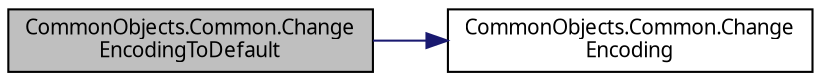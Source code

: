 digraph "CommonObjects.Common.ChangeEncodingToDefault"
{
  edge [fontname="FreeSans.ttf",fontsize="10",labelfontname="FreeSans.ttf",labelfontsize="10"];
  node [fontname="FreeSans.ttf",fontsize="10",shape=record];
  rankdir="LR";
  Node1 [label="CommonObjects.Common.Change\lEncodingToDefault",height=0.2,width=0.4,color="black", fillcolor="grey75", style="filled", fontcolor="black"];
  Node1 -> Node2 [color="midnightblue",fontsize="10",style="solid",fontname="FreeSans.ttf"];
  Node2 [label="CommonObjects.Common.Change\lEncoding",height=0.2,width=0.4,color="black", fillcolor="white", style="filled",URL="$class_common_objects_1_1_common.html#a12f8f3c8797f7f21e171a51efbcbb89a",tooltip="Смена кодировки "];
}
